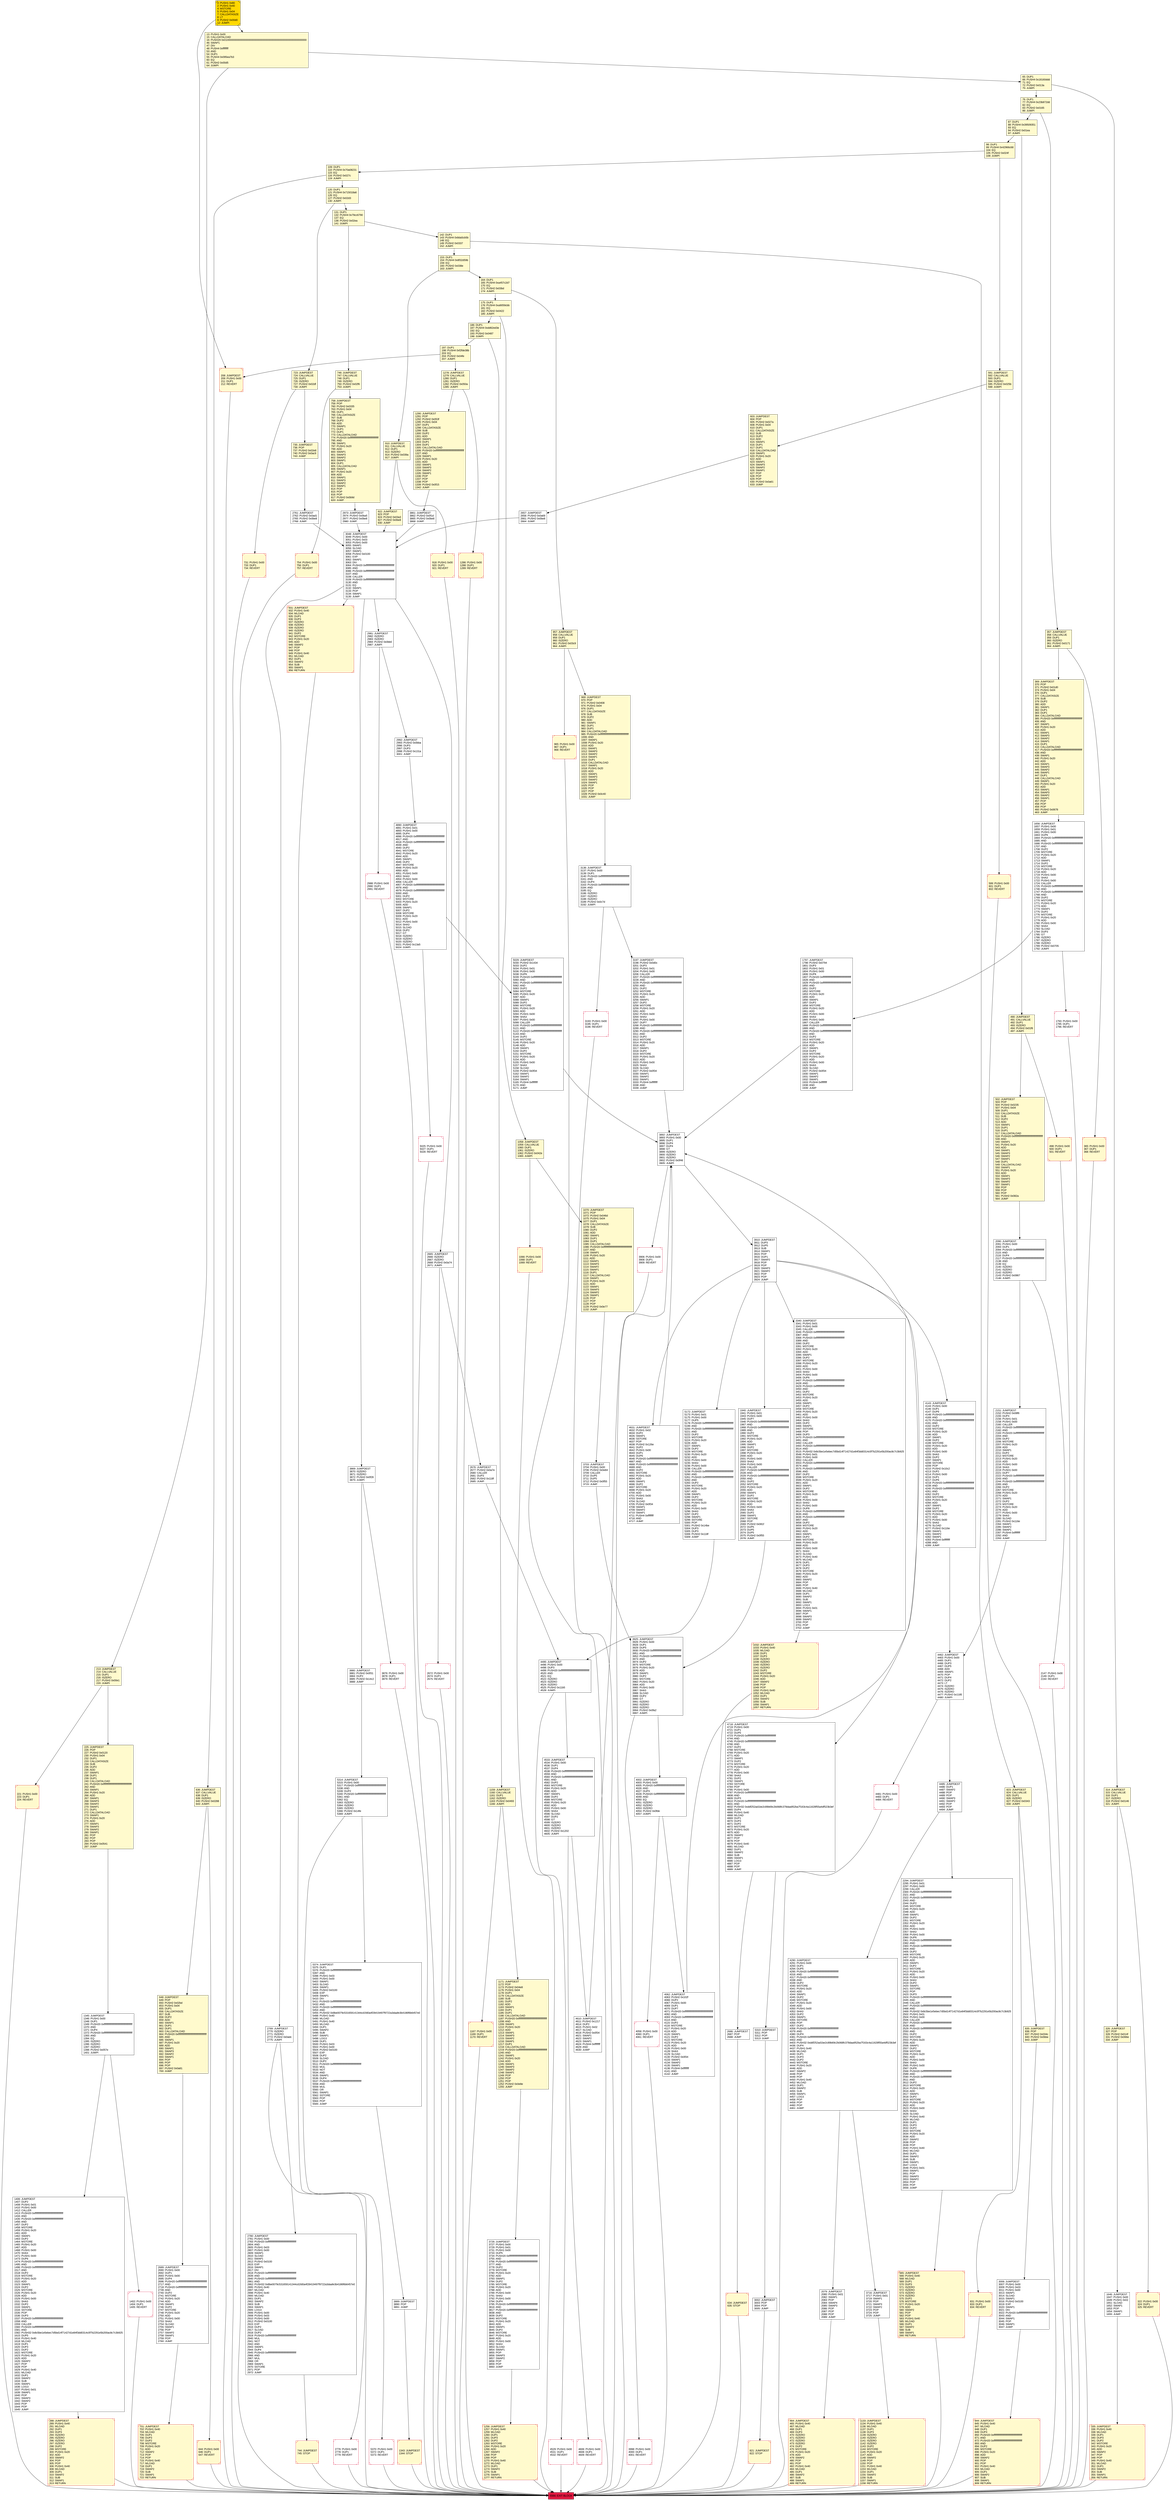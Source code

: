 digraph G {
bgcolor=transparent rankdir=UD;
node [shape=box style=filled color=black fillcolor=white fontname=arial fontcolor=black];
369 [label="369: JUMPDEST\l370: POP\l371: PUSH2 0x01d0\l374: PUSH1 0x04\l376: DUP1\l377: CALLDATASIZE\l378: SUB\l379: DUP2\l380: ADD\l381: SWAP1\l382: DUP1\l383: DUP1\l384: CALLDATALOAD\l385: PUSH20 0xffffffffffffffffffffffffffffffffffffffff\l406: AND\l407: SWAP1\l408: PUSH1 0x20\l410: ADD\l411: SWAP1\l412: SWAP3\l413: SWAP2\l414: SWAP1\l415: DUP1\l416: CALLDATALOAD\l417: PUSH20 0xffffffffffffffffffffffffffffffffffffffff\l438: AND\l439: SWAP1\l440: PUSH1 0x20\l442: ADD\l443: SWAP1\l444: SWAP3\l445: SWAP2\l446: SWAP1\l447: DUP1\l448: CALLDATALOAD\l449: SWAP1\l450: PUSH1 0x20\l452: ADD\l453: SWAP1\l454: SWAP3\l455: SWAP2\l456: SWAP1\l457: POP\l458: POP\l459: POP\l460: PUSH2 0x0678\l463: JUMP\l" fillcolor=lemonchiffon ];
5025 [label="5025: PUSH1 0x00\l5027: DUP1\l5028: REVERT\l" shape=Msquare color=crimson ];
5374 [label="5374: JUMPDEST\l5375: DUP1\l5376: PUSH20 0xffffffffffffffffffffffffffffffffffffffff\l5397: AND\l5398: PUSH1 0x03\l5400: PUSH1 0x00\l5402: SWAP1\l5403: SLOAD\l5404: SWAP1\l5405: PUSH2 0x0100\l5408: EXP\l5409: SWAP1\l5410: DIV\l5411: PUSH20 0xffffffffffffffffffffffffffffffffffffffff\l5432: AND\l5433: PUSH20 0xffffffffffffffffffffffffffffffffffffffff\l5454: AND\l5455: PUSH32 0x8be0079c531659141344cd1fd0a4f28419497f9722a3daafe3b4186f6b6457e0\l5488: PUSH1 0x40\l5490: MLOAD\l5491: PUSH1 0x40\l5493: MLOAD\l5494: DUP1\l5495: SWAP2\l5496: SUB\l5497: SWAP1\l5498: LOG3\l5499: DUP1\l5500: PUSH1 0x03\l5502: PUSH1 0x00\l5504: PUSH2 0x0100\l5507: EXP\l5508: DUP2\l5509: SLOAD\l5510: DUP2\l5511: PUSH20 0xffffffffffffffffffffffffffffffffffffffff\l5532: MUL\l5533: NOT\l5534: AND\l5535: SWAP1\l5536: DUP4\l5537: PUSH20 0xffffffffffffffffffffffffffffffffffffffff\l5558: AND\l5559: MUL\l5560: OR\l5561: SWAP1\l5562: SSTORE\l5563: POP\l5564: POP\l5565: JUMP\l" ];
5314 [label="5314: JUMPDEST\l5315: PUSH1 0x00\l5317: PUSH20 0xffffffffffffffffffffffffffffffffffffffff\l5338: AND\l5339: DUP2\l5340: PUSH20 0xffffffffffffffffffffffffffffffffffffffff\l5361: AND\l5362: EQ\l5363: ISZERO\l5364: ISZERO\l5365: ISZERO\l5366: PUSH2 0x14fe\l5369: JUMPI\l" ];
4290 [label="4290: JUMPDEST\l4291: PUSH1 0x00\l4293: DUP1\l4294: DUP5\l4295: PUSH20 0xffffffffffffffffffffffffffffffffffffffff\l4316: AND\l4317: PUSH20 0xffffffffffffffffffffffffffffffffffffffff\l4338: AND\l4339: DUP2\l4340: MSTORE\l4341: PUSH1 0x20\l4343: ADD\l4344: SWAP1\l4345: DUP2\l4346: MSTORE\l4347: PUSH1 0x20\l4349: ADD\l4350: PUSH1 0x00\l4352: SHA3\l4353: DUP2\l4354: SWAP1\l4355: SSTORE\l4356: POP\l4357: DUP2\l4358: PUSH20 0xffffffffffffffffffffffffffffffffffffffff\l4379: AND\l4380: DUP4\l4381: PUSH20 0xffffffffffffffffffffffffffffffffffffffff\l4402: AND\l4403: PUSH32 0xddf252ad1be2c89b69c2b068fc378daa952ba7f163c4a11628f55a4df523b3ef\l4436: DUP4\l4437: PUSH1 0x40\l4439: MLOAD\l4440: DUP1\l4441: DUP3\l4442: DUP2\l4443: MSTORE\l4444: PUSH1 0x20\l4446: ADD\l4447: SWAP2\l4448: POP\l4449: POP\l4450: PUSH1 0x40\l4452: MLOAD\l4453: DUP1\l4454: SWAP2\l4455: SUB\l4456: SWAP1\l4457: LOG3\l4458: POP\l4459: POP\l4460: POP\l4461: JUMP\l" ];
213 [label="213: JUMPDEST\l214: CALLVALUE\l215: DUP1\l216: ISZERO\l217: PUSH2 0x00e1\l220: JUMPI\l" fillcolor=lemonchiffon ];
1290 [label="1290: JUMPDEST\l1291: POP\l1292: PUSH2 0x053f\l1295: PUSH1 0x04\l1297: DUP1\l1298: CALLDATASIZE\l1299: SUB\l1300: DUP2\l1301: ADD\l1302: SWAP1\l1303: DUP1\l1304: DUP1\l1305: CALLDATALOAD\l1306: PUSH20 0xffffffffffffffffffffffffffffffffffffffff\l1327: AND\l1328: SWAP1\l1329: PUSH1 0x20\l1331: ADD\l1332: SWAP1\l1333: SWAP3\l1334: SWAP2\l1335: SWAP1\l1336: POP\l1337: POP\l1338: POP\l1339: PUSH2 0x0f15\l1342: JUMP\l" fillcolor=lemonchiffon ];
565 [label="565: JUMPDEST\l566: PUSH1 0x40\l568: MLOAD\l569: DUP1\l570: DUP3\l571: ISZERO\l572: ISZERO\l573: ISZERO\l574: ISZERO\l575: DUP2\l576: MSTORE\l577: PUSH1 0x20\l579: ADD\l580: SWAP2\l581: POP\l582: POP\l583: PUSH1 0x40\l585: MLOAD\l586: DUP1\l587: SWAP2\l588: SUB\l589: SWAP1\l590: RETURN\l" fillcolor=lemonchiffon shape=Msquare color=crimson ];
3726 [label="3726: JUMPDEST\l3727: PUSH1 0x00\l3729: PUSH1 0x01\l3731: PUSH1 0x00\l3733: DUP5\l3734: PUSH20 0xffffffffffffffffffffffffffffffffffffffff\l3755: AND\l3756: PUSH20 0xffffffffffffffffffffffffffffffffffffffff\l3777: AND\l3778: DUP2\l3779: MSTORE\l3780: PUSH1 0x20\l3782: ADD\l3783: SWAP1\l3784: DUP2\l3785: MSTORE\l3786: PUSH1 0x20\l3788: ADD\l3789: PUSH1 0x00\l3791: SHA3\l3792: PUSH1 0x00\l3794: DUP4\l3795: PUSH20 0xffffffffffffffffffffffffffffffffffffffff\l3816: AND\l3817: PUSH20 0xffffffffffffffffffffffffffffffffffffffff\l3838: AND\l3839: DUP2\l3840: MSTORE\l3841: PUSH1 0x20\l3843: ADD\l3844: SWAP1\l3845: DUP2\l3846: MSTORE\l3847: PUSH1 0x20\l3849: ADD\l3850: PUSH1 0x00\l3852: SHA3\l3853: SLOAD\l3854: SWAP1\l3855: POP\l3856: SWAP3\l3857: SWAP2\l3858: POP\l3859: POP\l3860: JUMP\l" ];
823 [label="823: JUMPDEST\l824: CALLVALUE\l825: DUP1\l826: ISZERO\l827: PUSH2 0x0343\l830: JUMPI\l" fillcolor=lemonchiffon ];
3136 [label="3136: JUMPDEST\l3137: PUSH1 0x00\l3139: DUP1\l3140: PUSH20 0xffffffffffffffffffffffffffffffffffffffff\l3161: AND\l3162: DUP4\l3163: PUSH20 0xffffffffffffffffffffffffffffffffffffffff\l3184: AND\l3185: EQ\l3186: ISZERO\l3187: ISZERO\l3188: ISZERO\l3189: PUSH2 0x0c7d\l3192: JUMPI\l" ];
746 [label="746: JUMPDEST\l747: CALLVALUE\l748: DUP1\l749: ISZERO\l750: PUSH2 0x02f6\l753: JUMPI\l" fillcolor=lemonchiffon ];
2988 [label="2988: PUSH1 0x00\l2990: DUP1\l2991: REVERT\l" shape=Msquare color=crimson ];
701 [label="701: JUMPDEST\l702: PUSH1 0x40\l704: MLOAD\l705: DUP1\l706: DUP3\l707: DUP2\l708: MSTORE\l709: PUSH1 0x20\l711: ADD\l712: SWAP2\l713: POP\l714: POP\l715: PUSH1 0x40\l717: MLOAD\l718: DUP1\l719: SWAP2\l720: SUB\l721: SWAP1\l722: RETURN\l" fillcolor=lemonchiffon shape=Msquare color=crimson ];
4529 [label="4529: PUSH1 0x00\l4531: DUP1\l4532: REVERT\l" shape=Msquare color=crimson ];
1278 [label="1278: JUMPDEST\l1279: CALLVALUE\l1280: DUP1\l1281: ISZERO\l1282: PUSH2 0x050a\l1285: JUMPI\l" fillcolor=lemonchiffon ];
13 [label="13: PUSH1 0x00\l15: CALLDATALOAD\l16: PUSH29 0x0100000000000000000000000000000000000000000000000000000000\l46: SWAP1\l47: DIV\l48: PUSH4 0xffffffff\l53: AND\l54: DUP1\l55: PUSH4 0x095ea7b3\l60: EQ\l61: PUSH2 0x00d5\l64: JUMPI\l" fillcolor=lemonchiffon ];
3861 [label="3861: JUMPDEST\l3862: PUSH2 0x0f1d\l3865: PUSH2 0x0be8\l3868: JUMP\l" ];
2689 [label="2689: JUMPDEST\l2690: PUSH1 0x00\l2692: DUP1\l2693: PUSH1 0x00\l2695: DUP4\l2696: PUSH20 0xffffffffffffffffffffffffffffffffffffffff\l2717: AND\l2718: PUSH20 0xffffffffffffffffffffffffffffffffffffffff\l2739: AND\l2740: DUP2\l2741: MSTORE\l2742: PUSH1 0x20\l2744: ADD\l2745: SWAP1\l2746: DUP2\l2747: MSTORE\l2748: PUSH1 0x20\l2750: ADD\l2751: PUSH1 0x00\l2753: SHA3\l2754: SLOAD\l2755: SWAP1\l2756: POP\l2757: SWAP2\l2758: SWAP1\l2759: POP\l2760: JUMP\l" ];
1797 [label="1797: JUMPDEST\l1798: PUSH2 0x0794\l1801: DUP3\l1802: PUSH1 0x01\l1804: PUSH1 0x00\l1806: DUP8\l1807: PUSH20 0xffffffffffffffffffffffffffffffffffffffff\l1828: AND\l1829: PUSH20 0xffffffffffffffffffffffffffffffffffffffff\l1850: AND\l1851: DUP2\l1852: MSTORE\l1853: PUSH1 0x20\l1855: ADD\l1856: SWAP1\l1857: DUP2\l1858: MSTORE\l1859: PUSH1 0x20\l1861: ADD\l1862: PUSH1 0x00\l1864: SHA3\l1865: PUSH1 0x00\l1867: CALLER\l1868: PUSH20 0xffffffffffffffffffffffffffffffffffffffff\l1889: AND\l1890: PUSH20 0xffffffffffffffffffffffffffffffffffffffff\l1911: AND\l1912: DUP2\l1913: MSTORE\l1914: PUSH1 0x20\l1916: ADD\l1917: SWAP1\l1918: DUP2\l1919: MSTORE\l1920: PUSH1 0x20\l1922: ADD\l1923: PUSH1 0x00\l1925: SHA3\l1926: SLOAD\l1927: PUSH2 0x0f34\l1930: SWAP1\l1931: SWAP2\l1932: SWAP1\l1933: PUSH4 0xffffffff\l1938: AND\l1939: JUMP\l" ];
3889 [label="3889: JUMPDEST\l3890: POP\l3891: JUMP\l" ];
2079 [label="2079: JUMPDEST\l2080: PUSH1 0x01\l2082: SWAP1\l2083: POP\l2084: SWAP4\l2085: SWAP3\l2086: POP\l2087: POP\l2088: POP\l2089: JUMP\l" ];
636 [label="636: JUMPDEST\l637: CALLVALUE\l638: DUP1\l639: ISZERO\l640: PUSH2 0x0288\l643: JUMPI\l" fillcolor=lemonchiffon ];
288 [label="288: JUMPDEST\l289: PUSH1 0x40\l291: MLOAD\l292: DUP1\l293: DUP3\l294: ISZERO\l295: ISZERO\l296: ISZERO\l297: ISZERO\l298: DUP2\l299: MSTORE\l300: PUSH1 0x20\l302: ADD\l303: SWAP2\l304: POP\l305: POP\l306: PUSH1 0x40\l308: MLOAD\l309: DUP1\l310: SWAP2\l311: SUB\l312: SWAP1\l313: RETURN\l" fillcolor=lemonchiffon shape=Msquare color=crimson ];
2090 [label="2090: JUMPDEST\l2091: PUSH1 0x00\l2093: DUP1\l2094: PUSH20 0xffffffffffffffffffffffffffffffffffffffff\l2115: AND\l2116: DUP4\l2117: PUSH20 0xffffffffffffffffffffffffffffffffffffffff\l2138: AND\l2139: EQ\l2140: ISZERO\l2141: ISZERO\l2142: ISZERO\l2143: PUSH2 0x0867\l2146: JUMPI\l" ];
844 [label="844: JUMPDEST\l845: PUSH1 0x40\l847: MLOAD\l848: DUP1\l849: DUP3\l850: PUSH20 0xffffffffffffffffffffffffffffffffffffffff\l871: AND\l872: PUSH20 0xffffffffffffffffffffffffffffffffffffffff\l893: AND\l894: DUP2\l895: MSTORE\l896: PUSH1 0x20\l898: ADD\l899: SWAP2\l900: POP\l901: POP\l902: PUSH1 0x40\l904: MLOAD\l905: DUP1\l906: SWAP2\l907: SUB\l908: SWAP1\l909: RETURN\l" fillcolor=lemonchiffon shape=Msquare color=crimson ];
2780 [label="2780: JUMPDEST\l2781: PUSH1 0x00\l2783: PUSH20 0xffffffffffffffffffffffffffffffffffffffff\l2804: AND\l2805: PUSH1 0x03\l2807: PUSH1 0x00\l2809: SWAP1\l2810: SLOAD\l2811: SWAP1\l2812: PUSH2 0x0100\l2815: EXP\l2816: SWAP1\l2817: DIV\l2818: PUSH20 0xffffffffffffffffffffffffffffffffffffffff\l2839: AND\l2840: PUSH20 0xffffffffffffffffffffffffffffffffffffffff\l2861: AND\l2862: PUSH32 0x8be0079c531659141344cd1fd0a4f28419497f9722a3daafe3b4186f6b6457e0\l2895: PUSH1 0x40\l2897: MLOAD\l2898: PUSH1 0x40\l2900: MLOAD\l2901: DUP1\l2902: SWAP2\l2903: SUB\l2904: SWAP1\l2905: LOG3\l2906: PUSH1 0x00\l2908: PUSH1 0x03\l2910: PUSH1 0x00\l2912: PUSH2 0x0100\l2915: EXP\l2916: DUP2\l2917: SLOAD\l2918: DUP2\l2919: PUSH20 0xffffffffffffffffffffffffffffffffffffffff\l2940: MUL\l2941: NOT\l2942: AND\l2943: SWAP1\l2944: DUP4\l2945: PUSH20 0xffffffffffffffffffffffffffffffffffffffff\l2966: AND\l2967: MUL\l2968: OR\l2969: SWAP1\l2970: SSTORE\l2971: POP\l2972: JUMP\l" ];
4481 [label="4481: PUSH1 0x00\l4483: DUP1\l4484: REVERT\l" shape=Msquare color=crimson ];
1345 [label="1345: JUMPDEST\l1346: PUSH1 0x00\l1348: DUP1\l1349: PUSH20 0xffffffffffffffffffffffffffffffffffffffff\l1370: AND\l1371: DUP4\l1372: PUSH20 0xffffffffffffffffffffffffffffffffffffffff\l1393: AND\l1394: EQ\l1395: ISZERO\l1396: ISZERO\l1397: ISZERO\l1398: PUSH2 0x057e\l1401: JUMPI\l" ];
910 [label="910: JUMPDEST\l911: CALLVALUE\l912: DUP1\l913: ISZERO\l914: PUSH2 0x039a\l917: JUMPI\l" fillcolor=lemonchiffon ];
1159 [label="1159: JUMPDEST\l1160: CALLVALUE\l1161: DUP1\l1162: ISZERO\l1163: PUSH2 0x0493\l1166: JUMPI\l" fillcolor=lemonchiffon ];
644 [label="644: PUSH1 0x00\l646: DUP1\l647: REVERT\l" fillcolor=lemonchiffon shape=Msquare color=crimson ];
3048 [label="3048: JUMPDEST\l3049: PUSH1 0x00\l3051: PUSH1 0x03\l3053: PUSH1 0x00\l3055: SWAP1\l3056: SLOAD\l3057: SWAP1\l3058: PUSH2 0x0100\l3061: EXP\l3062: SWAP1\l3063: DIV\l3064: PUSH20 0xffffffffffffffffffffffffffffffffffffffff\l3085: AND\l3086: PUSH20 0xffffffffffffffffffffffffffffffffffffffff\l3107: AND\l3108: CALLER\l3109: PUSH20 0xffffffffffffffffffffffffffffffffffffffff\l3130: AND\l3131: EQ\l3132: SWAP1\l3133: POP\l3134: SWAP1\l3135: JUMP\l" ];
648 [label="648: JUMPDEST\l649: POP\l650: PUSH2 0x02bd\l653: PUSH1 0x04\l655: DUP1\l656: CALLDATASIZE\l657: SUB\l658: DUP2\l659: ADD\l660: SWAP1\l661: DUP1\l662: DUP1\l663: CALLDATALOAD\l664: PUSH20 0xffffffffffffffffffffffffffffffffffffffff\l685: AND\l686: SWAP1\l687: PUSH1 0x20\l689: ADD\l690: SWAP1\l691: SWAP3\l692: SWAP2\l693: SWAP1\l694: POP\l695: POP\l696: POP\l697: PUSH2 0x0a81\l700: JUMP\l" fillcolor=lemonchiffon ];
1167 [label="1167: PUSH1 0x00\l1169: DUP1\l1170: REVERT\l" fillcolor=lemonchiffon shape=Msquare color=crimson ];
3716 [label="3716: JUMPDEST\l3717: PUSH1 0x01\l3719: SWAP1\l3720: POP\l3721: SWAP3\l3722: SWAP2\l3723: POP\l3724: POP\l3725: JUMP\l" ];
1032 [label="1032: JUMPDEST\l1033: PUSH1 0x40\l1035: MLOAD\l1036: DUP1\l1037: DUP3\l1038: ISZERO\l1039: ISZERO\l1040: ISZERO\l1041: ISZERO\l1042: DUP2\l1043: MSTORE\l1044: PUSH1 0x20\l1046: ADD\l1047: SWAP2\l1048: POP\l1049: POP\l1050: PUSH1 0x40\l1052: MLOAD\l1053: DUP1\l1054: SWAP2\l1055: SUB\l1056: SWAP1\l1057: RETURN\l" fillcolor=lemonchiffon shape=Msquare color=crimson ];
2294 [label="2294: JUMPDEST\l2295: PUSH1 0x01\l2297: PUSH1 0x00\l2299: CALLER\l2300: PUSH20 0xffffffffffffffffffffffffffffffffffffffff\l2321: AND\l2322: PUSH20 0xffffffffffffffffffffffffffffffffffffffff\l2343: AND\l2344: DUP2\l2345: MSTORE\l2346: PUSH1 0x20\l2348: ADD\l2349: SWAP1\l2350: DUP2\l2351: MSTORE\l2352: PUSH1 0x20\l2354: ADD\l2355: PUSH1 0x00\l2357: SHA3\l2358: PUSH1 0x00\l2360: DUP6\l2361: PUSH20 0xffffffffffffffffffffffffffffffffffffffff\l2382: AND\l2383: PUSH20 0xffffffffffffffffffffffffffffffffffffffff\l2404: AND\l2405: DUP2\l2406: MSTORE\l2407: PUSH1 0x20\l2409: ADD\l2410: SWAP1\l2411: DUP2\l2412: MSTORE\l2413: PUSH1 0x20\l2415: ADD\l2416: PUSH1 0x00\l2418: SHA3\l2419: DUP2\l2420: SWAP1\l2421: SSTORE\l2422: POP\l2423: DUP3\l2424: PUSH20 0xffffffffffffffffffffffffffffffffffffffff\l2445: AND\l2446: CALLER\l2447: PUSH20 0xffffffffffffffffffffffffffffffffffffffff\l2468: AND\l2469: PUSH32 0x8c5be1e5ebec7d5bd14f71427d1e84f3dd0314c0f7b2291e5b200ac8c7c3b925\l2502: PUSH1 0x01\l2504: PUSH1 0x00\l2506: CALLER\l2507: PUSH20 0xffffffffffffffffffffffffffffffffffffffff\l2528: AND\l2529: PUSH20 0xffffffffffffffffffffffffffffffffffffffff\l2550: AND\l2551: DUP2\l2552: MSTORE\l2553: PUSH1 0x20\l2555: ADD\l2556: SWAP1\l2557: DUP2\l2558: MSTORE\l2559: PUSH1 0x20\l2561: ADD\l2562: PUSH1 0x00\l2564: SHA3\l2565: PUSH1 0x00\l2567: DUP8\l2568: PUSH20 0xffffffffffffffffffffffffffffffffffffffff\l2589: AND\l2590: PUSH20 0xffffffffffffffffffffffffffffffffffffffff\l2611: AND\l2612: DUP2\l2613: MSTORE\l2614: PUSH1 0x20\l2616: ADD\l2617: SWAP1\l2618: DUP2\l2619: MSTORE\l2620: PUSH1 0x20\l2622: ADD\l2623: PUSH1 0x00\l2625: SHA3\l2626: SLOAD\l2627: PUSH1 0x40\l2629: MLOAD\l2630: DUP1\l2631: DUP3\l2632: DUP2\l2633: MSTORE\l2634: PUSH1 0x20\l2636: ADD\l2637: SWAP2\l2638: POP\l2639: POP\l2640: PUSH1 0x40\l2642: MLOAD\l2643: DUP1\l2644: SWAP2\l2645: SUB\l2646: SWAP1\l2647: LOG3\l2648: PUSH1 0x01\l2650: SWAP1\l2651: POP\l2652: SWAP3\l2653: SWAP2\l2654: POP\l2655: POP\l2656: JUMP\l" ];
142 [label="142: DUP1\l143: PUSH4 0x8da5cb5b\l148: EQ\l149: PUSH2 0x0337\l152: JUMPI\l" fillcolor=lemonchiffon ];
4610 [label="4610: JUMPDEST\l4611: PUSH2 0x1217\l4614: DUP2\l4615: PUSH1 0x02\l4617: SLOAD\l4618: PUSH2 0x0f34\l4621: SWAP1\l4622: SWAP2\l4623: SWAP1\l4624: PUSH4 0xffffffff\l4629: AND\l4630: JUMP\l" ];
918 [label="918: PUSH1 0x00\l920: DUP1\l921: REVERT\l" fillcolor=lemonchiffon shape=Msquare color=crimson ];
3703 [label="3703: JUMPDEST\l3704: PUSH1 0x00\l3706: PUSH2 0x0e84\l3709: CALLER\l3710: DUP5\l3711: DUP5\l3712: PUSH2 0x0f55\l3715: JUMP\l" ];
3998 [label="3998: PUSH1 0x00\l4000: DUP1\l4001: REVERT\l" shape=Msquare color=crimson ];
4495 [label="4495: JUMPDEST\l4496: PUSH1 0x00\l4498: DUP3\l4499: PUSH20 0xffffffffffffffffffffffffffffffffffffffff\l4520: AND\l4521: EQ\l4522: ISZERO\l4523: ISZERO\l4524: ISZERO\l4525: PUSH2 0x11b5\l4528: JUMPI\l" ];
1070 [label="1070: JUMPDEST\l1071: POP\l1072: PUSH2 0x046d\l1075: PUSH1 0x04\l1077: DUP1\l1078: CALLDATASIZE\l1079: SUB\l1080: DUP2\l1081: ADD\l1082: SWAP1\l1083: DUP1\l1084: DUP1\l1085: CALLDATALOAD\l1086: PUSH20 0xffffffffffffffffffffffffffffffffffffffff\l1107: AND\l1108: SWAP1\l1109: PUSH1 0x20\l1111: ADD\l1112: SWAP1\l1113: SWAP3\l1114: SWAP2\l1115: SWAP1\l1116: DUP1\l1117: CALLDATALOAD\l1118: SWAP1\l1119: PUSH1 0x20\l1121: ADD\l1122: SWAP1\l1123: SWAP3\l1124: SWAP2\l1125: SWAP1\l1126: POP\l1127: POP\l1128: POP\l1129: PUSH2 0x0e77\l1132: JUMP\l" fillcolor=lemonchiffon ];
1171 [label="1171: JUMPDEST\l1172: POP\l1173: PUSH2 0x04e8\l1176: PUSH1 0x04\l1178: DUP1\l1179: CALLDATASIZE\l1180: SUB\l1181: DUP2\l1182: ADD\l1183: SWAP1\l1184: DUP1\l1185: DUP1\l1186: CALLDATALOAD\l1187: PUSH20 0xffffffffffffffffffffffffffffffffffffffff\l1208: AND\l1209: SWAP1\l1210: PUSH1 0x20\l1212: ADD\l1213: SWAP1\l1214: SWAP3\l1215: SWAP2\l1216: SWAP1\l1217: DUP1\l1218: CALLDATALOAD\l1219: PUSH20 0xffffffffffffffffffffffffffffffffffffffff\l1240: AND\l1241: SWAP1\l1242: PUSH1 0x20\l1244: ADD\l1245: SWAP1\l1246: SWAP3\l1247: SWAP2\l1248: SWAP1\l1249: POP\l1250: POP\l1251: POP\l1252: PUSH2 0x0e8e\l1255: JUMP\l" fillcolor=lemonchiffon ];
2676 [label="2676: JUMPDEST\l2677: PUSH2 0x0a7e\l2680: CALLER\l2681: DUP3\l2682: PUSH2 0x118f\l2685: JUMP\l" ];
3910 [label="3910: JUMPDEST\l3911: DUP3\l3912: DUP5\l3913: SUB\l3914: SWAP1\l3915: POP\l3916: DUP1\l3917: SWAP2\l3918: POP\l3919: POP\l3920: SWAP3\l3921: SWAP2\l3922: POP\l3923: POP\l3924: JUMP\l" ];
2657 [label="2657: JUMPDEST\l2658: PUSH2 0x0a69\l2661: PUSH2 0x0be8\l2664: JUMP\l" ];
1133 [label="1133: JUMPDEST\l1134: PUSH1 0x40\l1136: MLOAD\l1137: DUP1\l1138: DUP3\l1139: ISZERO\l1140: ISZERO\l1141: ISZERO\l1142: ISZERO\l1143: DUP2\l1144: MSTORE\l1145: PUSH1 0x20\l1147: ADD\l1148: SWAP2\l1149: POP\l1150: POP\l1151: PUSH1 0x40\l1153: MLOAD\l1154: DUP1\l1155: SWAP2\l1156: SUB\l1157: SWAP1\l1158: RETURN\l" fillcolor=lemonchiffon shape=Msquare color=crimson ];
498 [label="498: PUSH1 0x00\l500: DUP1\l501: REVERT\l" fillcolor=lemonchiffon shape=Msquare color=crimson ];
754 [label="754: PUSH1 0x00\l756: DUP1\l757: REVERT\l" fillcolor=lemonchiffon shape=Msquare color=crimson ];
2769 [label="2769: JUMPDEST\l2770: ISZERO\l2771: ISZERO\l2772: PUSH2 0x0adc\l2775: JUMPI\l" ];
3006 [label="3006: JUMPDEST\l3007: PUSH1 0x00\l3009: PUSH1 0x03\l3011: PUSH1 0x00\l3013: SWAP1\l3014: SLOAD\l3015: SWAP1\l3016: PUSH2 0x0100\l3019: EXP\l3020: SWAP1\l3021: DIV\l3022: PUSH20 0xffffffffffffffffffffffffffffffffffffffff\l3043: AND\l3044: SWAP1\l3045: POP\l3046: SWAP1\l3047: JUMP\l" ];
2686 [label="2686: JUMPDEST\l2687: POP\l2688: JUMP\l" ];
1256 [label="1256: JUMPDEST\l1257: PUSH1 0x40\l1259: MLOAD\l1260: DUP1\l1261: DUP3\l1262: DUP2\l1263: MSTORE\l1264: PUSH1 0x20\l1266: ADD\l1267: SWAP2\l1268: POP\l1269: POP\l1270: PUSH1 0x40\l1272: MLOAD\l1273: DUP1\l1274: SWAP2\l1275: SUB\l1276: SWAP1\l1277: RETURN\l" fillcolor=lemonchiffon shape=Msquare color=crimson ];
5370 [label="5370: PUSH1 0x00\l5372: DUP1\l5373: REVERT\l" shape=Msquare color=crimson ];
357 [label="357: JUMPDEST\l358: CALLVALUE\l359: DUP1\l360: ISZERO\l361: PUSH2 0x0171\l364: JUMPI\l" fillcolor=lemonchiffon ];
735 [label="735: JUMPDEST\l736: POP\l737: PUSH2 0x02e8\l740: PUSH2 0x0ac9\l743: JUMP\l" fillcolor=lemonchiffon ];
3197 [label="3197: JUMPDEST\l3198: PUSH2 0x0d0c\l3201: DUP3\l3202: PUSH1 0x01\l3204: PUSH1 0x00\l3206: CALLER\l3207: PUSH20 0xffffffffffffffffffffffffffffffffffffffff\l3228: AND\l3229: PUSH20 0xffffffffffffffffffffffffffffffffffffffff\l3250: AND\l3251: DUP2\l3252: MSTORE\l3253: PUSH1 0x20\l3255: ADD\l3256: SWAP1\l3257: DUP2\l3258: MSTORE\l3259: PUSH1 0x20\l3261: ADD\l3262: PUSH1 0x00\l3264: SHA3\l3265: PUSH1 0x00\l3267: DUP7\l3268: PUSH20 0xffffffffffffffffffffffffffffffffffffffff\l3289: AND\l3290: PUSH20 0xffffffffffffffffffffffffffffffffffffffff\l3311: AND\l3312: DUP2\l3313: MSTORE\l3314: PUSH1 0x20\l3316: ADD\l3317: SWAP1\l3318: DUP2\l3319: MSTORE\l3320: PUSH1 0x20\l3322: ADD\l3323: PUSH1 0x00\l3325: SHA3\l3326: SLOAD\l3327: PUSH2 0x0f34\l3330: SWAP1\l3331: SWAP2\l3332: SWAP1\l3333: PUSH4 0xffffffff\l3338: AND\l3339: JUMP\l" ];
603 [label="603: JUMPDEST\l604: POP\l605: PUSH2 0x027a\l608: PUSH1 0x04\l610: DUP1\l611: CALLDATASIZE\l612: SUB\l613: DUP2\l614: ADD\l615: SWAP1\l616: DUP1\l617: DUP1\l618: CALLDATALOAD\l619: SWAP1\l620: PUSH1 0x20\l622: ADD\l623: SWAP1\l624: SWAP3\l625: SWAP2\l626: SWAP1\l627: POP\l628: POP\l629: POP\l630: PUSH2 0x0a61\l633: JUMP\l" fillcolor=lemonchiffon ];
326 [label="326: JUMPDEST\l327: POP\l328: PUSH2 0x014f\l331: PUSH2 0x066e\l334: JUMP\l" fillcolor=lemonchiffon ];
4606 [label="4606: PUSH1 0x00\l4608: DUP1\l4609: REVERT\l" shape=Msquare color=crimson ];
109 [label="109: DUP1\l110: PUSH4 0x70a08231\l115: EQ\l116: PUSH2 0x027c\l119: JUMPI\l" fillcolor=lemonchiffon ];
1940 [label="1940: JUMPDEST\l1941: PUSH1 0x01\l1943: PUSH1 0x00\l1945: DUP7\l1946: PUSH20 0xffffffffffffffffffffffffffffffffffffffff\l1967: AND\l1968: PUSH20 0xffffffffffffffffffffffffffffffffffffffff\l1989: AND\l1990: DUP2\l1991: MSTORE\l1992: PUSH1 0x20\l1994: ADD\l1995: SWAP1\l1996: DUP2\l1997: MSTORE\l1998: PUSH1 0x20\l2000: ADD\l2001: PUSH1 0x00\l2003: SHA3\l2004: PUSH1 0x00\l2006: CALLER\l2007: PUSH20 0xffffffffffffffffffffffffffffffffffffffff\l2028: AND\l2029: PUSH20 0xffffffffffffffffffffffffffffffffffffffff\l2050: AND\l2051: DUP2\l2052: MSTORE\l2053: PUSH1 0x20\l2055: ADD\l2056: SWAP1\l2057: DUP2\l2058: MSTORE\l2059: PUSH1 0x20\l2061: ADD\l2062: PUSH1 0x00\l2064: SHA3\l2065: DUP2\l2066: SWAP1\l2067: SSTORE\l2068: POP\l2069: PUSH2 0x081f\l2072: DUP5\l2073: DUP5\l2074: DUP5\l2075: PUSH2 0x0f55\l2078: JUMP\l" ];
0 [label="0: PUSH1 0x80\l2: PUSH1 0x40\l4: MSTORE\l5: PUSH1 0x04\l7: CALLDATASIZE\l8: LT\l9: PUSH2 0x00d0\l12: JUMPI\l" fillcolor=lemonchiffon shape=Msquare fillcolor=gold ];
965 [label="965: PUSH1 0x00\l967: DUP1\l968: REVERT\l" fillcolor=lemonchiffon shape=Msquare color=crimson ];
2981 [label="2981: JUMPDEST\l2982: ISZERO\l2983: ISZERO\l2984: PUSH2 0x0bb0\l2987: JUMPI\l" ];
5172 [label="5172: JUMPDEST\l5173: PUSH1 0x01\l5175: PUSH1 0x00\l5177: DUP5\l5178: PUSH20 0xffffffffffffffffffffffffffffffffffffffff\l5199: AND\l5200: PUSH20 0xffffffffffffffffffffffffffffffffffffffff\l5221: AND\l5222: DUP2\l5223: MSTORE\l5224: PUSH1 0x20\l5226: ADD\l5227: SWAP1\l5228: DUP2\l5229: MSTORE\l5230: PUSH1 0x20\l5232: ADD\l5233: PUSH1 0x00\l5235: SHA3\l5236: PUSH1 0x00\l5238: CALLER\l5239: PUSH20 0xffffffffffffffffffffffffffffffffffffffff\l5260: AND\l5261: PUSH20 0xffffffffffffffffffffffffffffffffffffffff\l5282: AND\l5283: DUP2\l5284: MSTORE\l5285: PUSH1 0x20\l5287: ADD\l5288: SWAP1\l5289: DUP2\l5290: MSTORE\l5291: PUSH1 0x20\l5293: ADD\l5294: PUSH1 0x00\l5296: SHA3\l5297: DUP2\l5298: SWAP1\l5299: SSTORE\l5300: POP\l5301: PUSH2 0x14be\l5304: DUP3\l5305: DUP3\l5306: PUSH2 0x118f\l5309: JUMP\l" ];
3869 [label="3869: JUMPDEST\l3870: ISZERO\l3871: ISZERO\l3872: PUSH2 0x0f28\l3875: JUMPI\l" ];
1656 [label="1656: JUMPDEST\l1657: PUSH1 0x00\l1659: PUSH1 0x01\l1661: PUSH1 0x00\l1663: DUP6\l1664: PUSH20 0xffffffffffffffffffffffffffffffffffffffff\l1685: AND\l1686: PUSH20 0xffffffffffffffffffffffffffffffffffffffff\l1707: AND\l1708: DUP2\l1709: MSTORE\l1710: PUSH1 0x20\l1712: ADD\l1713: SWAP1\l1714: DUP2\l1715: MSTORE\l1716: PUSH1 0x20\l1718: ADD\l1719: PUSH1 0x00\l1721: SHA3\l1722: PUSH1 0x00\l1724: CALLER\l1725: PUSH20 0xffffffffffffffffffffffffffffffffffffffff\l1746: AND\l1747: PUSH20 0xffffffffffffffffffffffffffffffffffffffff\l1768: AND\l1769: DUP2\l1770: MSTORE\l1771: PUSH1 0x20\l1773: ADD\l1774: SWAP1\l1775: DUP2\l1776: MSTORE\l1777: PUSH1 0x20\l1779: ADD\l1780: PUSH1 0x00\l1782: SHA3\l1783: SLOAD\l1784: DUP3\l1785: GT\l1786: ISZERO\l1787: ISZERO\l1788: ISZERO\l1789: PUSH2 0x0705\l1792: JUMPI\l" ];
153 [label="153: DUP1\l154: PUSH4 0x8f32d59b\l159: EQ\l160: PUSH2 0x038e\l163: JUMPI\l" fillcolor=lemonchiffon ];
5029 [label="5029: JUMPDEST\l5030: PUSH2 0x1434\l5033: DUP2\l5034: PUSH1 0x01\l5036: PUSH1 0x00\l5038: DUP6\l5039: PUSH20 0xffffffffffffffffffffffffffffffffffffffff\l5060: AND\l5061: PUSH20 0xffffffffffffffffffffffffffffffffffffffff\l5082: AND\l5083: DUP2\l5084: MSTORE\l5085: PUSH1 0x20\l5087: ADD\l5088: SWAP1\l5089: DUP2\l5090: MSTORE\l5091: PUSH1 0x20\l5093: ADD\l5094: PUSH1 0x00\l5096: SHA3\l5097: PUSH1 0x00\l5099: CALLER\l5100: PUSH20 0xffffffffffffffffffffffffffffffffffffffff\l5121: AND\l5122: PUSH20 0xffffffffffffffffffffffffffffffffffffffff\l5143: AND\l5144: DUP2\l5145: MSTORE\l5146: PUSH1 0x20\l5148: ADD\l5149: SWAP1\l5150: DUP2\l5151: MSTORE\l5152: PUSH1 0x20\l5154: ADD\l5155: PUSH1 0x00\l5157: SHA3\l5158: SLOAD\l5159: PUSH2 0x0f34\l5162: SWAP1\l5163: SWAP2\l5164: SWAP1\l5165: PUSH4 0xffffffff\l5170: AND\l5171: JUMP\l" ];
186 [label="186: DUP1\l187: PUSH4 0xdd62ed3e\l192: EQ\l193: PUSH2 0x0487\l196: JUMPI\l" fillcolor=lemonchiffon ];
3892 [label="3892: JUMPDEST\l3893: PUSH1 0x00\l3895: DUP1\l3896: DUP4\l3897: DUP4\l3898: GT\l3899: ISZERO\l3900: ISZERO\l3901: ISZERO\l3902: PUSH2 0x0f46\l3905: JUMPI\l" ];
2776 [label="2776: PUSH1 0x00\l2778: DUP1\l2779: REVERT\l" shape=Msquare color=crimson ];
731 [label="731: PUSH1 0x00\l733: DUP1\l734: REVERT\l" fillcolor=lemonchiffon shape=Msquare color=crimson ];
4058 [label="4058: PUSH1 0x00\l4060: DUP1\l4061: REVERT\l" shape=Msquare color=crimson ];
221 [label="221: PUSH1 0x00\l223: DUP1\l224: REVERT\l" fillcolor=lemonchiffon shape=Msquare color=crimson ];
744 [label="744: JUMPDEST\l745: STOP\l" fillcolor=lemonchiffon shape=Msquare color=crimson ];
4533 [label="4533: JUMPDEST\l4534: PUSH1 0x00\l4536: DUP1\l4537: DUP4\l4538: PUSH20 0xffffffffffffffffffffffffffffffffffffffff\l4559: AND\l4560: PUSH20 0xffffffffffffffffffffffffffffffffffffffff\l4581: AND\l4582: DUP2\l4583: MSTORE\l4584: PUSH1 0x20\l4586: ADD\l4587: SWAP1\l4588: DUP2\l4589: MSTORE\l4590: PUSH1 0x20\l4592: ADD\l4593: PUSH1 0x00\l4595: SHA3\l4596: SLOAD\l4597: DUP2\l4598: GT\l4599: ISZERO\l4600: ISZERO\l4601: ISZERO\l4602: PUSH2 0x1202\l4605: JUMPI\l" ];
490 [label="490: JUMPDEST\l491: CALLVALUE\l492: DUP1\l493: ISZERO\l494: PUSH2 0x01f6\l497: JUMPI\l" fillcolor=lemonchiffon ];
131 [label="131: DUP1\l132: PUSH4 0x79cc6790\l137: EQ\l138: PUSH2 0x02ea\l141: JUMPI\l" fillcolor=lemonchiffon ];
164 [label="164: DUP1\l165: PUSH4 0xa457c2d7\l170: EQ\l171: PUSH2 0x03bd\l174: JUMPI\l" fillcolor=lemonchiffon ];
3876 [label="3876: PUSH1 0x00\l3878: DUP1\l3879: REVERT\l" shape=Msquare color=crimson ];
2973 [label="2973: JUMPDEST\l2974: PUSH2 0x0ba5\l2977: PUSH2 0x0be8\l2980: JUMP\l" ];
87 [label="87: DUP1\l88: PUSH4 0x39509351\l93: EQ\l94: PUSH2 0x01ea\l97: JUMPI\l" fillcolor=lemonchiffon ];
225 [label="225: JUMPDEST\l226: POP\l227: PUSH2 0x0120\l230: PUSH1 0x04\l232: DUP1\l233: CALLDATASIZE\l234: SUB\l235: DUP2\l236: ADD\l237: SWAP1\l238: DUP1\l239: DUP1\l240: CALLDATALOAD\l241: PUSH20 0xffffffffffffffffffffffffffffffffffffffff\l262: AND\l263: SWAP1\l264: PUSH1 0x20\l266: ADD\l267: SWAP1\l268: SWAP3\l269: SWAP2\l270: SWAP1\l271: DUP1\l272: CALLDATALOAD\l273: SWAP1\l274: PUSH1 0x20\l276: ADD\l277: SWAP1\l278: SWAP3\l279: SWAP2\l280: SWAP1\l281: POP\l282: POP\l283: POP\l284: PUSH2 0x0541\l287: JUMP\l" fillcolor=lemonchiffon ];
1066 [label="1066: PUSH1 0x00\l1068: DUP1\l1069: REVERT\l" fillcolor=lemonchiffon shape=Msquare color=crimson ];
4890 [label="4890: JUMPDEST\l4891: PUSH1 0x01\l4893: PUSH1 0x00\l4895: DUP4\l4896: PUSH20 0xffffffffffffffffffffffffffffffffffffffff\l4917: AND\l4918: PUSH20 0xffffffffffffffffffffffffffffffffffffffff\l4939: AND\l4940: DUP2\l4941: MSTORE\l4942: PUSH1 0x20\l4944: ADD\l4945: SWAP1\l4946: DUP2\l4947: MSTORE\l4948: PUSH1 0x20\l4950: ADD\l4951: PUSH1 0x00\l4953: SHA3\l4954: PUSH1 0x00\l4956: CALLER\l4957: PUSH20 0xffffffffffffffffffffffffffffffffffffffff\l4978: AND\l4979: PUSH20 0xffffffffffffffffffffffffffffffffffffffff\l5000: AND\l5001: DUP2\l5002: MSTORE\l5003: PUSH1 0x20\l5005: ADD\l5006: SWAP1\l5007: DUP2\l5008: MSTORE\l5009: PUSH1 0x20\l5011: ADD\l5012: PUSH1 0x00\l5014: SHA3\l5015: SLOAD\l5016: DUP2\l5017: GT\l5018: ISZERO\l5019: ISZERO\l5020: ISZERO\l5021: PUSH2 0x13a5\l5024: JUMPI\l" ];
175 [label="175: DUP1\l176: PUSH4 0xa9059cbb\l181: EQ\l182: PUSH2 0x0422\l185: JUMPI\l" fillcolor=lemonchiffon ];
120 [label="120: DUP1\l121: PUSH4 0x715018a6\l126: EQ\l127: PUSH2 0x02d3\l130: JUMPI\l" fillcolor=lemonchiffon ];
2761 [label="2761: JUMPDEST\l2762: PUSH2 0x0ad1\l2765: PUSH2 0x0be8\l2768: JUMP\l" ];
4002 [label="4002: JUMPDEST\l4003: PUSH1 0x00\l4005: PUSH20 0xffffffffffffffffffffffffffffffffffffffff\l4026: AND\l4027: DUP3\l4028: PUSH20 0xffffffffffffffffffffffffffffffffffffffff\l4049: AND\l4050: EQ\l4051: ISZERO\l4052: ISZERO\l4053: ISZERO\l4054: PUSH2 0x0fde\l4057: JUMPI\l" ];
831 [label="831: PUSH1 0x00\l833: DUP1\l834: REVERT\l" fillcolor=lemonchiffon shape=Msquare color=crimson ];
1058 [label="1058: JUMPDEST\l1059: CALLVALUE\l1060: DUP1\l1061: ISZERO\l1062: PUSH2 0x042e\l1065: JUMPI\l" fillcolor=lemonchiffon ];
931 [label="931: JUMPDEST\l932: PUSH1 0x40\l934: MLOAD\l935: DUP1\l936: DUP3\l937: ISZERO\l938: ISZERO\l939: ISZERO\l940: ISZERO\l941: DUP2\l942: MSTORE\l943: PUSH1 0x20\l945: ADD\l946: SWAP2\l947: POP\l948: POP\l949: PUSH1 0x40\l951: MLOAD\l952: DUP1\l953: SWAP2\l954: SUB\l955: SWAP1\l956: RETURN\l" fillcolor=lemonchiffon shape=Msquare color=crimson ];
3925 [label="3925: JUMPDEST\l3926: PUSH1 0x00\l3928: DUP1\l3929: DUP5\l3930: PUSH20 0xffffffffffffffffffffffffffffffffffffffff\l3951: AND\l3952: PUSH20 0xffffffffffffffffffffffffffffffffffffffff\l3973: AND\l3974: DUP2\l3975: MSTORE\l3976: PUSH1 0x20\l3978: ADD\l3979: SWAP1\l3980: DUP2\l3981: MSTORE\l3982: PUSH1 0x20\l3984: ADD\l3985: PUSH1 0x00\l3987: SHA3\l3988: SLOAD\l3989: DUP2\l3990: GT\l3991: ISZERO\l3992: ISZERO\l3993: ISZERO\l3994: PUSH2 0x0fa2\l3997: JUMPI\l" ];
1793 [label="1793: PUSH1 0x00\l1795: DUP1\l1796: REVERT\l" shape=Msquare color=crimson ];
821 [label="821: JUMPDEST\l822: STOP\l" fillcolor=lemonchiffon shape=Msquare color=crimson ];
723 [label="723: JUMPDEST\l724: CALLVALUE\l725: DUP1\l726: ISZERO\l727: PUSH2 0x02df\l730: JUMPI\l" fillcolor=lemonchiffon ];
1646 [label="1646: JUMPDEST\l1647: PUSH1 0x00\l1649: PUSH1 0x02\l1651: SLOAD\l1652: SWAP1\l1653: POP\l1654: SWAP1\l1655: JUMP\l" ];
1286 [label="1286: PUSH1 0x00\l1288: DUP1\l1289: REVERT\l" fillcolor=lemonchiffon shape=Msquare color=crimson ];
314 [label="314: JUMPDEST\l315: CALLVALUE\l316: DUP1\l317: ISZERO\l318: PUSH2 0x0146\l321: JUMPI\l" fillcolor=lemonchiffon ];
1343 [label="1343: JUMPDEST\l1344: STOP\l" fillcolor=lemonchiffon shape=Msquare color=crimson ];
758 [label="758: JUMPDEST\l759: POP\l760: PUSH2 0x0335\l763: PUSH1 0x04\l765: DUP1\l766: CALLDATASIZE\l767: SUB\l768: DUP2\l769: ADD\l770: SWAP1\l771: DUP1\l772: DUP1\l773: CALLDATALOAD\l774: PUSH20 0xffffffffffffffffffffffffffffffffffffffff\l795: AND\l796: SWAP1\l797: PUSH1 0x20\l799: ADD\l800: SWAP1\l801: SWAP3\l802: SWAP2\l803: SWAP1\l804: DUP1\l805: CALLDATALOAD\l806: SWAP1\l807: PUSH1 0x20\l809: ADD\l810: SWAP1\l811: SWAP3\l812: SWAP2\l813: SWAP1\l814: POP\l815: POP\l816: POP\l817: PUSH2 0x0b9d\l820: JUMP\l" fillcolor=lemonchiffon ];
591 [label="591: JUMPDEST\l592: CALLVALUE\l593: DUP1\l594: ISZERO\l595: PUSH2 0x025b\l598: JUMPI\l" fillcolor=lemonchiffon ];
4062 [label="4062: JUMPDEST\l4063: PUSH2 0x102f\l4066: DUP2\l4067: PUSH1 0x00\l4069: DUP1\l4070: DUP7\l4071: PUSH20 0xffffffffffffffffffffffffffffffffffffffff\l4092: AND\l4093: PUSH20 0xffffffffffffffffffffffffffffffffffffffff\l4114: AND\l4115: DUP2\l4116: MSTORE\l4117: PUSH1 0x20\l4119: ADD\l4120: SWAP1\l4121: DUP2\l4122: MSTORE\l4123: PUSH1 0x20\l4125: ADD\l4126: PUSH1 0x00\l4128: SHA3\l4129: SLOAD\l4130: PUSH2 0x0f34\l4133: SWAP1\l4134: SWAP2\l4135: SWAP1\l4136: PUSH4 0xffffffff\l4141: AND\l4142: JUMP\l" ];
957 [label="957: JUMPDEST\l958: CALLVALUE\l959: DUP1\l960: ISZERO\l961: PUSH2 0x03c9\l964: JUMPI\l" fillcolor=lemonchiffon ];
4143 [label="4143: JUMPDEST\l4144: PUSH1 0x00\l4146: DUP1\l4147: DUP6\l4148: PUSH20 0xffffffffffffffffffffffffffffffffffffffff\l4169: AND\l4170: PUSH20 0xffffffffffffffffffffffffffffffffffffffff\l4191: AND\l4192: DUP2\l4193: MSTORE\l4194: PUSH1 0x20\l4196: ADD\l4197: SWAP1\l4198: DUP2\l4199: MSTORE\l4200: PUSH1 0x20\l4202: ADD\l4203: PUSH1 0x00\l4205: SHA3\l4206: DUP2\l4207: SWAP1\l4208: SSTORE\l4209: POP\l4210: PUSH2 0x10c2\l4213: DUP2\l4214: PUSH1 0x00\l4216: DUP1\l4217: DUP6\l4218: PUSH20 0xffffffffffffffffffffffffffffffffffffffff\l4239: AND\l4240: PUSH20 0xffffffffffffffffffffffffffffffffffffffff\l4261: AND\l4262: DUP2\l4263: MSTORE\l4264: PUSH1 0x20\l4266: ADD\l4267: SWAP1\l4268: DUP2\l4269: MSTORE\l4270: PUSH1 0x20\l4272: ADD\l4273: PUSH1 0x00\l4275: SHA3\l4276: SLOAD\l4277: PUSH2 0x116e\l4280: SWAP1\l4281: SWAP2\l4282: SWAP1\l4283: PUSH4 0xffffffff\l4288: AND\l4289: JUMP\l" ];
5566 [label="5566: EXIT BLOCK\l" fillcolor=crimson ];
65 [label="65: DUP1\l66: PUSH4 0x18160ddd\l71: EQ\l72: PUSH2 0x013a\l75: JUMPI\l" fillcolor=lemonchiffon ];
502 [label="502: JUMPDEST\l503: POP\l504: PUSH2 0x0235\l507: PUSH1 0x04\l509: DUP1\l510: CALLDATASIZE\l511: SUB\l512: DUP2\l513: ADD\l514: SWAP1\l515: DUP1\l516: DUP1\l517: CALLDATALOAD\l518: PUSH20 0xffffffffffffffffffffffffffffffffffffffff\l539: AND\l540: SWAP1\l541: PUSH1 0x20\l543: ADD\l544: SWAP1\l545: SWAP3\l546: SWAP2\l547: SWAP1\l548: DUP1\l549: CALLDATALOAD\l550: SWAP1\l551: PUSH1 0x20\l553: ADD\l554: SWAP1\l555: SWAP3\l556: SWAP2\l557: SWAP1\l558: POP\l559: POP\l560: POP\l561: PUSH2 0x082a\l564: JUMP\l" fillcolor=lemonchiffon ];
969 [label="969: JUMPDEST\l970: POP\l971: PUSH2 0x0408\l974: PUSH1 0x04\l976: DUP1\l977: CALLDATASIZE\l978: SUB\l979: DUP2\l980: ADD\l981: SWAP1\l982: DUP1\l983: DUP1\l984: CALLDATALOAD\l985: PUSH20 0xffffffffffffffffffffffffffffffffffffffff\l1006: AND\l1007: SWAP1\l1008: PUSH1 0x20\l1010: ADD\l1011: SWAP1\l1012: SWAP3\l1013: SWAP2\l1014: SWAP1\l1015: DUP1\l1016: CALLDATALOAD\l1017: SWAP1\l1018: PUSH1 0x20\l1020: ADD\l1021: SWAP1\l1022: SWAP3\l1023: SWAP2\l1024: SWAP1\l1025: POP\l1026: POP\l1027: POP\l1028: PUSH2 0x0c40\l1031: JUMP\l" fillcolor=lemonchiffon ];
2147 [label="2147: PUSH1 0x00\l2149: DUP1\l2150: REVERT\l" shape=Msquare color=crimson ];
98 [label="98: DUP1\l99: PUSH4 0x42966c68\l104: EQ\l105: PUSH2 0x024f\l108: JUMPI\l" fillcolor=lemonchiffon ];
76 [label="76: DUP1\l77: PUSH4 0x23b872dd\l82: EQ\l83: PUSH2 0x0165\l86: JUMPI\l" fillcolor=lemonchiffon ];
365 [label="365: PUSH1 0x00\l367: DUP1\l368: REVERT\l" fillcolor=lemonchiffon shape=Msquare color=crimson ];
3340 [label="3340: JUMPDEST\l3341: PUSH1 0x01\l3343: PUSH1 0x00\l3345: CALLER\l3346: PUSH20 0xffffffffffffffffffffffffffffffffffffffff\l3367: AND\l3368: PUSH20 0xffffffffffffffffffffffffffffffffffffffff\l3389: AND\l3390: DUP2\l3391: MSTORE\l3392: PUSH1 0x20\l3394: ADD\l3395: SWAP1\l3396: DUP2\l3397: MSTORE\l3398: PUSH1 0x20\l3400: ADD\l3401: PUSH1 0x00\l3403: SHA3\l3404: PUSH1 0x00\l3406: DUP6\l3407: PUSH20 0xffffffffffffffffffffffffffffffffffffffff\l3428: AND\l3429: PUSH20 0xffffffffffffffffffffffffffffffffffffffff\l3450: AND\l3451: DUP2\l3452: MSTORE\l3453: PUSH1 0x20\l3455: ADD\l3456: SWAP1\l3457: DUP2\l3458: MSTORE\l3459: PUSH1 0x20\l3461: ADD\l3462: PUSH1 0x00\l3464: SHA3\l3465: DUP2\l3466: SWAP1\l3467: SSTORE\l3468: POP\l3469: DUP3\l3470: PUSH20 0xffffffffffffffffffffffffffffffffffffffff\l3491: AND\l3492: CALLER\l3493: PUSH20 0xffffffffffffffffffffffffffffffffffffffff\l3514: AND\l3515: PUSH32 0x8c5be1e5ebec7d5bd14f71427d1e84f3dd0314c0f7b2291e5b200ac8c7c3b925\l3548: PUSH1 0x01\l3550: PUSH1 0x00\l3552: CALLER\l3553: PUSH20 0xffffffffffffffffffffffffffffffffffffffff\l3574: AND\l3575: PUSH20 0xffffffffffffffffffffffffffffffffffffffff\l3596: AND\l3597: DUP2\l3598: MSTORE\l3599: PUSH1 0x20\l3601: ADD\l3602: SWAP1\l3603: DUP2\l3604: MSTORE\l3605: PUSH1 0x20\l3607: ADD\l3608: PUSH1 0x00\l3610: SHA3\l3611: PUSH1 0x00\l3613: DUP8\l3614: PUSH20 0xffffffffffffffffffffffffffffffffffffffff\l3635: AND\l3636: PUSH20 0xffffffffffffffffffffffffffffffffffffffff\l3657: AND\l3658: DUP2\l3659: MSTORE\l3660: PUSH1 0x20\l3662: ADD\l3663: SWAP1\l3664: DUP2\l3665: MSTORE\l3666: PUSH1 0x20\l3668: ADD\l3669: PUSH1 0x00\l3671: SHA3\l3672: SLOAD\l3673: PUSH1 0x40\l3675: MLOAD\l3676: DUP1\l3677: DUP3\l3678: DUP2\l3679: MSTORE\l3680: PUSH1 0x20\l3682: ADD\l3683: SWAP2\l3684: POP\l3685: POP\l3686: PUSH1 0x40\l3688: MLOAD\l3689: DUP1\l3690: SWAP2\l3691: SUB\l3692: SWAP1\l3693: LOG3\l3694: PUSH1 0x01\l3696: SWAP1\l3697: POP\l3698: SWAP3\l3699: SWAP2\l3700: POP\l3701: POP\l3702: JUMP\l" ];
2672 [label="2672: PUSH1 0x00\l2674: DUP1\l2675: REVERT\l" shape=Msquare color=crimson ];
922 [label="922: JUMPDEST\l923: POP\l924: PUSH2 0x03a3\l927: PUSH2 0x0be8\l930: JUMP\l" fillcolor=lemonchiffon ];
208 [label="208: JUMPDEST\l209: PUSH1 0x00\l211: DUP1\l212: REVERT\l" fillcolor=lemonchiffon shape=Msquare color=crimson ];
3193 [label="3193: PUSH1 0x00\l3195: DUP1\l3196: REVERT\l" shape=Msquare color=crimson ];
1402 [label="1402: PUSH1 0x00\l1404: DUP1\l1405: REVERT\l" shape=Msquare color=crimson ];
835 [label="835: JUMPDEST\l836: POP\l837: PUSH2 0x034c\l840: PUSH2 0x0bbe\l843: JUMP\l" fillcolor=lemonchiffon ];
322 [label="322: PUSH1 0x00\l324: DUP1\l325: REVERT\l" fillcolor=lemonchiffon shape=Msquare color=crimson ];
3906 [label="3906: PUSH1 0x00\l3908: DUP1\l3909: REVERT\l" shape=Msquare color=crimson ];
4718 [label="4718: JUMPDEST\l4719: PUSH1 0x00\l4721: DUP1\l4722: DUP5\l4723: PUSH20 0xffffffffffffffffffffffffffffffffffffffff\l4744: AND\l4745: PUSH20 0xffffffffffffffffffffffffffffffffffffffff\l4766: AND\l4767: DUP2\l4768: MSTORE\l4769: PUSH1 0x20\l4771: ADD\l4772: SWAP1\l4773: DUP2\l4774: MSTORE\l4775: PUSH1 0x20\l4777: ADD\l4778: PUSH1 0x00\l4780: SHA3\l4781: DUP2\l4782: SWAP1\l4783: SSTORE\l4784: POP\l4785: PUSH1 0x00\l4787: PUSH20 0xffffffffffffffffffffffffffffffffffffffff\l4808: AND\l4809: DUP3\l4810: PUSH20 0xffffffffffffffffffffffffffffffffffffffff\l4831: AND\l4832: PUSH32 0xddf252ad1be2c89b69c2b068fc378daa952ba7f163c4a11628f55a4df523b3ef\l4865: DUP4\l4866: PUSH1 0x40\l4868: MLOAD\l4869: DUP1\l4870: DUP3\l4871: DUP2\l4872: MSTORE\l4873: PUSH1 0x20\l4875: ADD\l4876: SWAP2\l4877: POP\l4878: POP\l4879: PUSH1 0x40\l4881: MLOAD\l4882: DUP1\l4883: SWAP2\l4884: SUB\l4885: SWAP1\l4886: LOG3\l4887: POP\l4888: POP\l4889: JUMP\l" ];
4485 [label="4485: JUMPDEST\l4486: DUP1\l4487: SWAP2\l4488: POP\l4489: POP\l4490: SWAP3\l4491: SWAP2\l4492: POP\l4493: POP\l4494: JUMP\l" ];
4631 [label="4631: JUMPDEST\l4632: PUSH1 0x02\l4634: DUP2\l4635: SWAP1\l4636: SSTORE\l4637: POP\l4638: PUSH2 0x126e\l4641: DUP2\l4642: PUSH1 0x00\l4644: DUP1\l4645: DUP6\l4646: PUSH20 0xffffffffffffffffffffffffffffffffffffffff\l4667: AND\l4668: PUSH20 0xffffffffffffffffffffffffffffffffffffffff\l4689: AND\l4690: DUP2\l4691: MSTORE\l4692: PUSH1 0x20\l4694: ADD\l4695: SWAP1\l4696: DUP2\l4697: MSTORE\l4698: PUSH1 0x20\l4700: ADD\l4701: PUSH1 0x00\l4703: SHA3\l4704: SLOAD\l4705: PUSH2 0x0f34\l4708: SWAP1\l4709: SWAP2\l4710: SWAP1\l4711: PUSH4 0xffffffff\l4716: AND\l4717: JUMP\l" ];
464 [label="464: JUMPDEST\l465: PUSH1 0x40\l467: MLOAD\l468: DUP1\l469: DUP3\l470: ISZERO\l471: ISZERO\l472: ISZERO\l473: ISZERO\l474: DUP2\l475: MSTORE\l476: PUSH1 0x20\l478: ADD\l479: SWAP2\l480: POP\l481: POP\l482: PUSH1 0x40\l484: MLOAD\l485: DUP1\l486: SWAP2\l487: SUB\l488: SWAP1\l489: RETURN\l" fillcolor=lemonchiffon shape=Msquare color=crimson ];
634 [label="634: JUMPDEST\l635: STOP\l" fillcolor=lemonchiffon shape=Msquare color=crimson ];
3002 [label="3002: JUMPDEST\l3003: POP\l3004: POP\l3005: JUMP\l" ];
2151 [label="2151: JUMPDEST\l2152: PUSH2 0x08f6\l2155: DUP3\l2156: PUSH1 0x01\l2158: PUSH1 0x00\l2160: CALLER\l2161: PUSH20 0xffffffffffffffffffffffffffffffffffffffff\l2182: AND\l2183: PUSH20 0xffffffffffffffffffffffffffffffffffffffff\l2204: AND\l2205: DUP2\l2206: MSTORE\l2207: PUSH1 0x20\l2209: ADD\l2210: SWAP1\l2211: DUP2\l2212: MSTORE\l2213: PUSH1 0x20\l2215: ADD\l2216: PUSH1 0x00\l2218: SHA3\l2219: PUSH1 0x00\l2221: DUP7\l2222: PUSH20 0xffffffffffffffffffffffffffffffffffffffff\l2243: AND\l2244: PUSH20 0xffffffffffffffffffffffffffffffffffffffff\l2265: AND\l2266: DUP2\l2267: MSTORE\l2268: PUSH1 0x20\l2270: ADD\l2271: SWAP1\l2272: DUP2\l2273: MSTORE\l2274: PUSH1 0x20\l2276: ADD\l2277: PUSH1 0x00\l2279: SHA3\l2280: SLOAD\l2281: PUSH2 0x116e\l2284: SWAP1\l2285: SWAP2\l2286: SWAP1\l2287: PUSH4 0xffffffff\l2292: AND\l2293: JUMP\l" ];
5310 [label="5310: JUMPDEST\l5311: POP\l5312: POP\l5313: JUMP\l" ];
599 [label="599: PUSH1 0x00\l601: DUP1\l602: REVERT\l" fillcolor=lemonchiffon shape=Msquare color=crimson ];
4462 [label="4462: JUMPDEST\l4463: PUSH1 0x00\l4465: DUP1\l4466: DUP3\l4467: DUP5\l4468: ADD\l4469: SWAP1\l4470: POP\l4471: DUP4\l4472: DUP2\l4473: LT\l4474: ISZERO\l4475: ISZERO\l4476: ISZERO\l4477: PUSH2 0x1185\l4480: JUMPI\l" ];
2992 [label="2992: JUMPDEST\l2993: PUSH2 0x0bba\l2996: DUP3\l2997: DUP3\l2998: PUSH2 0x131a\l3001: JUMP\l" ];
2665 [label="2665: JUMPDEST\l2666: ISZERO\l2667: ISZERO\l2668: PUSH2 0x0a74\l2671: JUMPI\l" ];
197 [label="197: DUP1\l198: PUSH4 0xf2fde38b\l203: EQ\l204: PUSH2 0x04fe\l207: JUMPI\l" fillcolor=lemonchiffon ];
335 [label="335: JUMPDEST\l336: PUSH1 0x40\l338: MLOAD\l339: DUP1\l340: DUP3\l341: DUP2\l342: MSTORE\l343: PUSH1 0x20\l345: ADD\l346: SWAP2\l347: POP\l348: POP\l349: PUSH1 0x40\l351: MLOAD\l352: DUP1\l353: SWAP2\l354: SUB\l355: SWAP1\l356: RETURN\l" fillcolor=lemonchiffon shape=Msquare color=crimson ];
1406 [label="1406: JUMPDEST\l1407: DUP2\l1408: PUSH1 0x01\l1410: PUSH1 0x00\l1412: CALLER\l1413: PUSH20 0xffffffffffffffffffffffffffffffffffffffff\l1434: AND\l1435: PUSH20 0xffffffffffffffffffffffffffffffffffffffff\l1456: AND\l1457: DUP2\l1458: MSTORE\l1459: PUSH1 0x20\l1461: ADD\l1462: SWAP1\l1463: DUP2\l1464: MSTORE\l1465: PUSH1 0x20\l1467: ADD\l1468: PUSH1 0x00\l1470: SHA3\l1471: PUSH1 0x00\l1473: DUP6\l1474: PUSH20 0xffffffffffffffffffffffffffffffffffffffff\l1495: AND\l1496: PUSH20 0xffffffffffffffffffffffffffffffffffffffff\l1517: AND\l1518: DUP2\l1519: MSTORE\l1520: PUSH1 0x20\l1522: ADD\l1523: SWAP1\l1524: DUP2\l1525: MSTORE\l1526: PUSH1 0x20\l1528: ADD\l1529: PUSH1 0x00\l1531: SHA3\l1532: DUP2\l1533: SWAP1\l1534: SSTORE\l1535: POP\l1536: DUP3\l1537: PUSH20 0xffffffffffffffffffffffffffffffffffffffff\l1558: AND\l1559: CALLER\l1560: PUSH20 0xffffffffffffffffffffffffffffffffffffffff\l1581: AND\l1582: PUSH32 0x8c5be1e5ebec7d5bd14f71427d1e84f3dd0314c0f7b2291e5b200ac8c7c3b925\l1615: DUP5\l1616: PUSH1 0x40\l1618: MLOAD\l1619: DUP1\l1620: DUP3\l1621: DUP2\l1622: MSTORE\l1623: PUSH1 0x20\l1625: ADD\l1626: SWAP2\l1627: POP\l1628: POP\l1629: PUSH1 0x40\l1631: MLOAD\l1632: DUP1\l1633: SWAP2\l1634: SUB\l1635: SWAP1\l1636: LOG3\l1637: PUSH1 0x01\l1639: SWAP1\l1640: POP\l1641: SWAP3\l1642: SWAP2\l1643: POP\l1644: POP\l1645: JUMP\l" ];
3880 [label="3880: JUMPDEST\l3881: PUSH2 0x0f31\l3884: DUP2\l3885: PUSH2 0x14c2\l3888: JUMP\l" ];
87 -> 490;
603 -> 2657;
13 -> 213;
910 -> 918;
1290 -> 3861;
1058 -> 1066;
2665 -> 2672;
758 -> 2973;
3861 -> 3048;
120 -> 723;
1066 -> 5566;
3048 -> 2981;
4143 -> 4462;
1171 -> 3726;
3048 -> 3869;
76 -> 87;
490 -> 502;
599 -> 5566;
153 -> 910;
314 -> 322;
634 -> 5566;
3136 -> 3197;
4495 -> 4529;
3726 -> 1256;
186 -> 1159;
1646 -> 335;
2780 -> 744;
746 -> 754;
3193 -> 5566;
65 -> 314;
2981 -> 2988;
2672 -> 5566;
98 -> 591;
3048 -> 2769;
2657 -> 3048;
0 -> 13;
213 -> 221;
2147 -> 5566;
835 -> 3006;
1032 -> 5566;
213 -> 225;
1167 -> 5566;
823 -> 831;
76 -> 357;
644 -> 5566;
2981 -> 2992;
2973 -> 3048;
3703 -> 3925;
3910 -> 4631;
701 -> 5566;
2665 -> 2676;
4718 -> 2686;
565 -> 5566;
2686 -> 634;
3048 -> 931;
3889 -> 1343;
221 -> 5566;
744 -> 5566;
731 -> 5566;
4062 -> 3892;
2776 -> 5566;
957 -> 965;
723 -> 731;
4485 -> 2294;
3869 -> 3876;
1256 -> 5566;
5370 -> 5566;
591 -> 603;
2090 -> 2151;
754 -> 5566;
4002 -> 4058;
197 -> 1278;
1133 -> 5566;
109 -> 120;
2079 -> 464;
1345 -> 1402;
3340 -> 1032;
175 -> 186;
1940 -> 3925;
5314 -> 5374;
2151 -> 4462;
5310 -> 3002;
5029 -> 3892;
2676 -> 4495;
1159 -> 1167;
3925 -> 4002;
65 -> 76;
164 -> 175;
120 -> 131;
175 -> 1058;
1278 -> 1290;
1343 -> 5566;
5374 -> 3889;
1286 -> 5566;
2689 -> 701;
4290 -> 2079;
4718 -> 5310;
1793 -> 5566;
821 -> 5566;
4462 -> 4485;
831 -> 5566;
4533 -> 4606;
931 -> 5566;
4002 -> 4062;
5172 -> 4495;
3910 -> 5172;
197 -> 208;
3197 -> 3892;
4290 -> 3716;
3910 -> 1940;
2769 -> 2776;
636 -> 648;
164 -> 957;
636 -> 644;
3892 -> 3910;
648 -> 2689;
3876 -> 5566;
142 -> 823;
2294 -> 565;
4495 -> 4533;
4610 -> 3892;
335 -> 5566;
591 -> 599;
3006 -> 844;
4533 -> 4610;
87 -> 98;
3002 -> 821;
464 -> 5566;
142 -> 153;
5314 -> 5370;
357 -> 369;
322 -> 5566;
3906 -> 5566;
1797 -> 3892;
1402 -> 5566;
208 -> 5566;
1159 -> 1171;
369 -> 1656;
365 -> 5566;
2992 -> 4890;
2769 -> 2780;
957 -> 969;
1656 -> 1797;
109 -> 636;
1070 -> 3703;
3716 -> 1133;
3910 -> 3340;
3998 -> 5566;
918 -> 5566;
4890 -> 5025;
131 -> 746;
186 -> 197;
357 -> 365;
3892 -> 3906;
3869 -> 3880;
4631 -> 3892;
4481 -> 5566;
746 -> 758;
3925 -> 3998;
98 -> 109;
844 -> 5566;
288 -> 5566;
3910 -> 4718;
225 -> 1345;
4529 -> 5566;
2761 -> 3048;
2988 -> 5566;
1278 -> 1286;
131 -> 142;
0 -> 208;
5025 -> 5566;
4058 -> 5566;
735 -> 2761;
969 -> 3136;
1656 -> 1793;
490 -> 498;
3136 -> 3193;
13 -> 65;
823 -> 835;
4462 -> 4481;
965 -> 5566;
1058 -> 1070;
1345 -> 1406;
3048 -> 2665;
2090 -> 2147;
502 -> 2090;
1406 -> 288;
4606 -> 5566;
153 -> 164;
4485 -> 4290;
498 -> 5566;
922 -> 3048;
314 -> 326;
910 -> 922;
326 -> 1646;
3910 -> 4143;
723 -> 735;
4890 -> 5029;
3880 -> 5314;
}